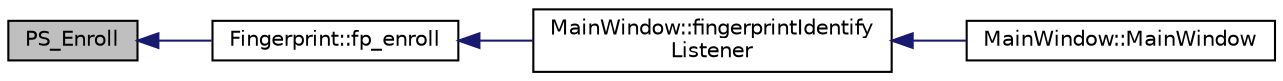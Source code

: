 digraph "PS_Enroll"
{
  edge [fontname="Helvetica",fontsize="10",labelfontname="Helvetica",labelfontsize="10"];
  node [fontname="Helvetica",fontsize="10",shape=record];
  rankdir="LR";
  Node1 [label="PS_Enroll",height=0.2,width=0.4,color="black", fillcolor="grey75", style="filled", fontcolor="black"];
  Node1 -> Node2 [dir="back",color="midnightblue",fontsize="10",style="solid",fontname="Helvetica"];
  Node2 [label="Fingerprint::fp_enroll",height=0.2,width=0.4,color="black", fillcolor="white", style="filled",URL="$class_fingerprint.html#a15586c8d302933731eca34e4242edbb2",tooltip="Enroll user fingerprint data in to an empty memory, only read user finger one. "];
  Node2 -> Node3 [dir="back",color="midnightblue",fontsize="10",style="solid",fontname="Helvetica"];
  Node3 [label="MainWindow::fingerprintIdentify\lListener",height=0.2,width=0.4,color="black", fillcolor="white", style="filled",URL="$class_main_window.html#a9abddf234c9231f465917c318b3ba6b2",tooltip="Listener for fingerprint sensor. "];
  Node3 -> Node4 [dir="back",color="midnightblue",fontsize="10",style="solid",fontname="Helvetica"];
  Node4 [label="MainWindow::MainWindow",height=0.2,width=0.4,color="black", fillcolor="white", style="filled",URL="$class_main_window.html#a996c5a2b6f77944776856f08ec30858d",tooltip="MainWindow Constructor. "];
}
